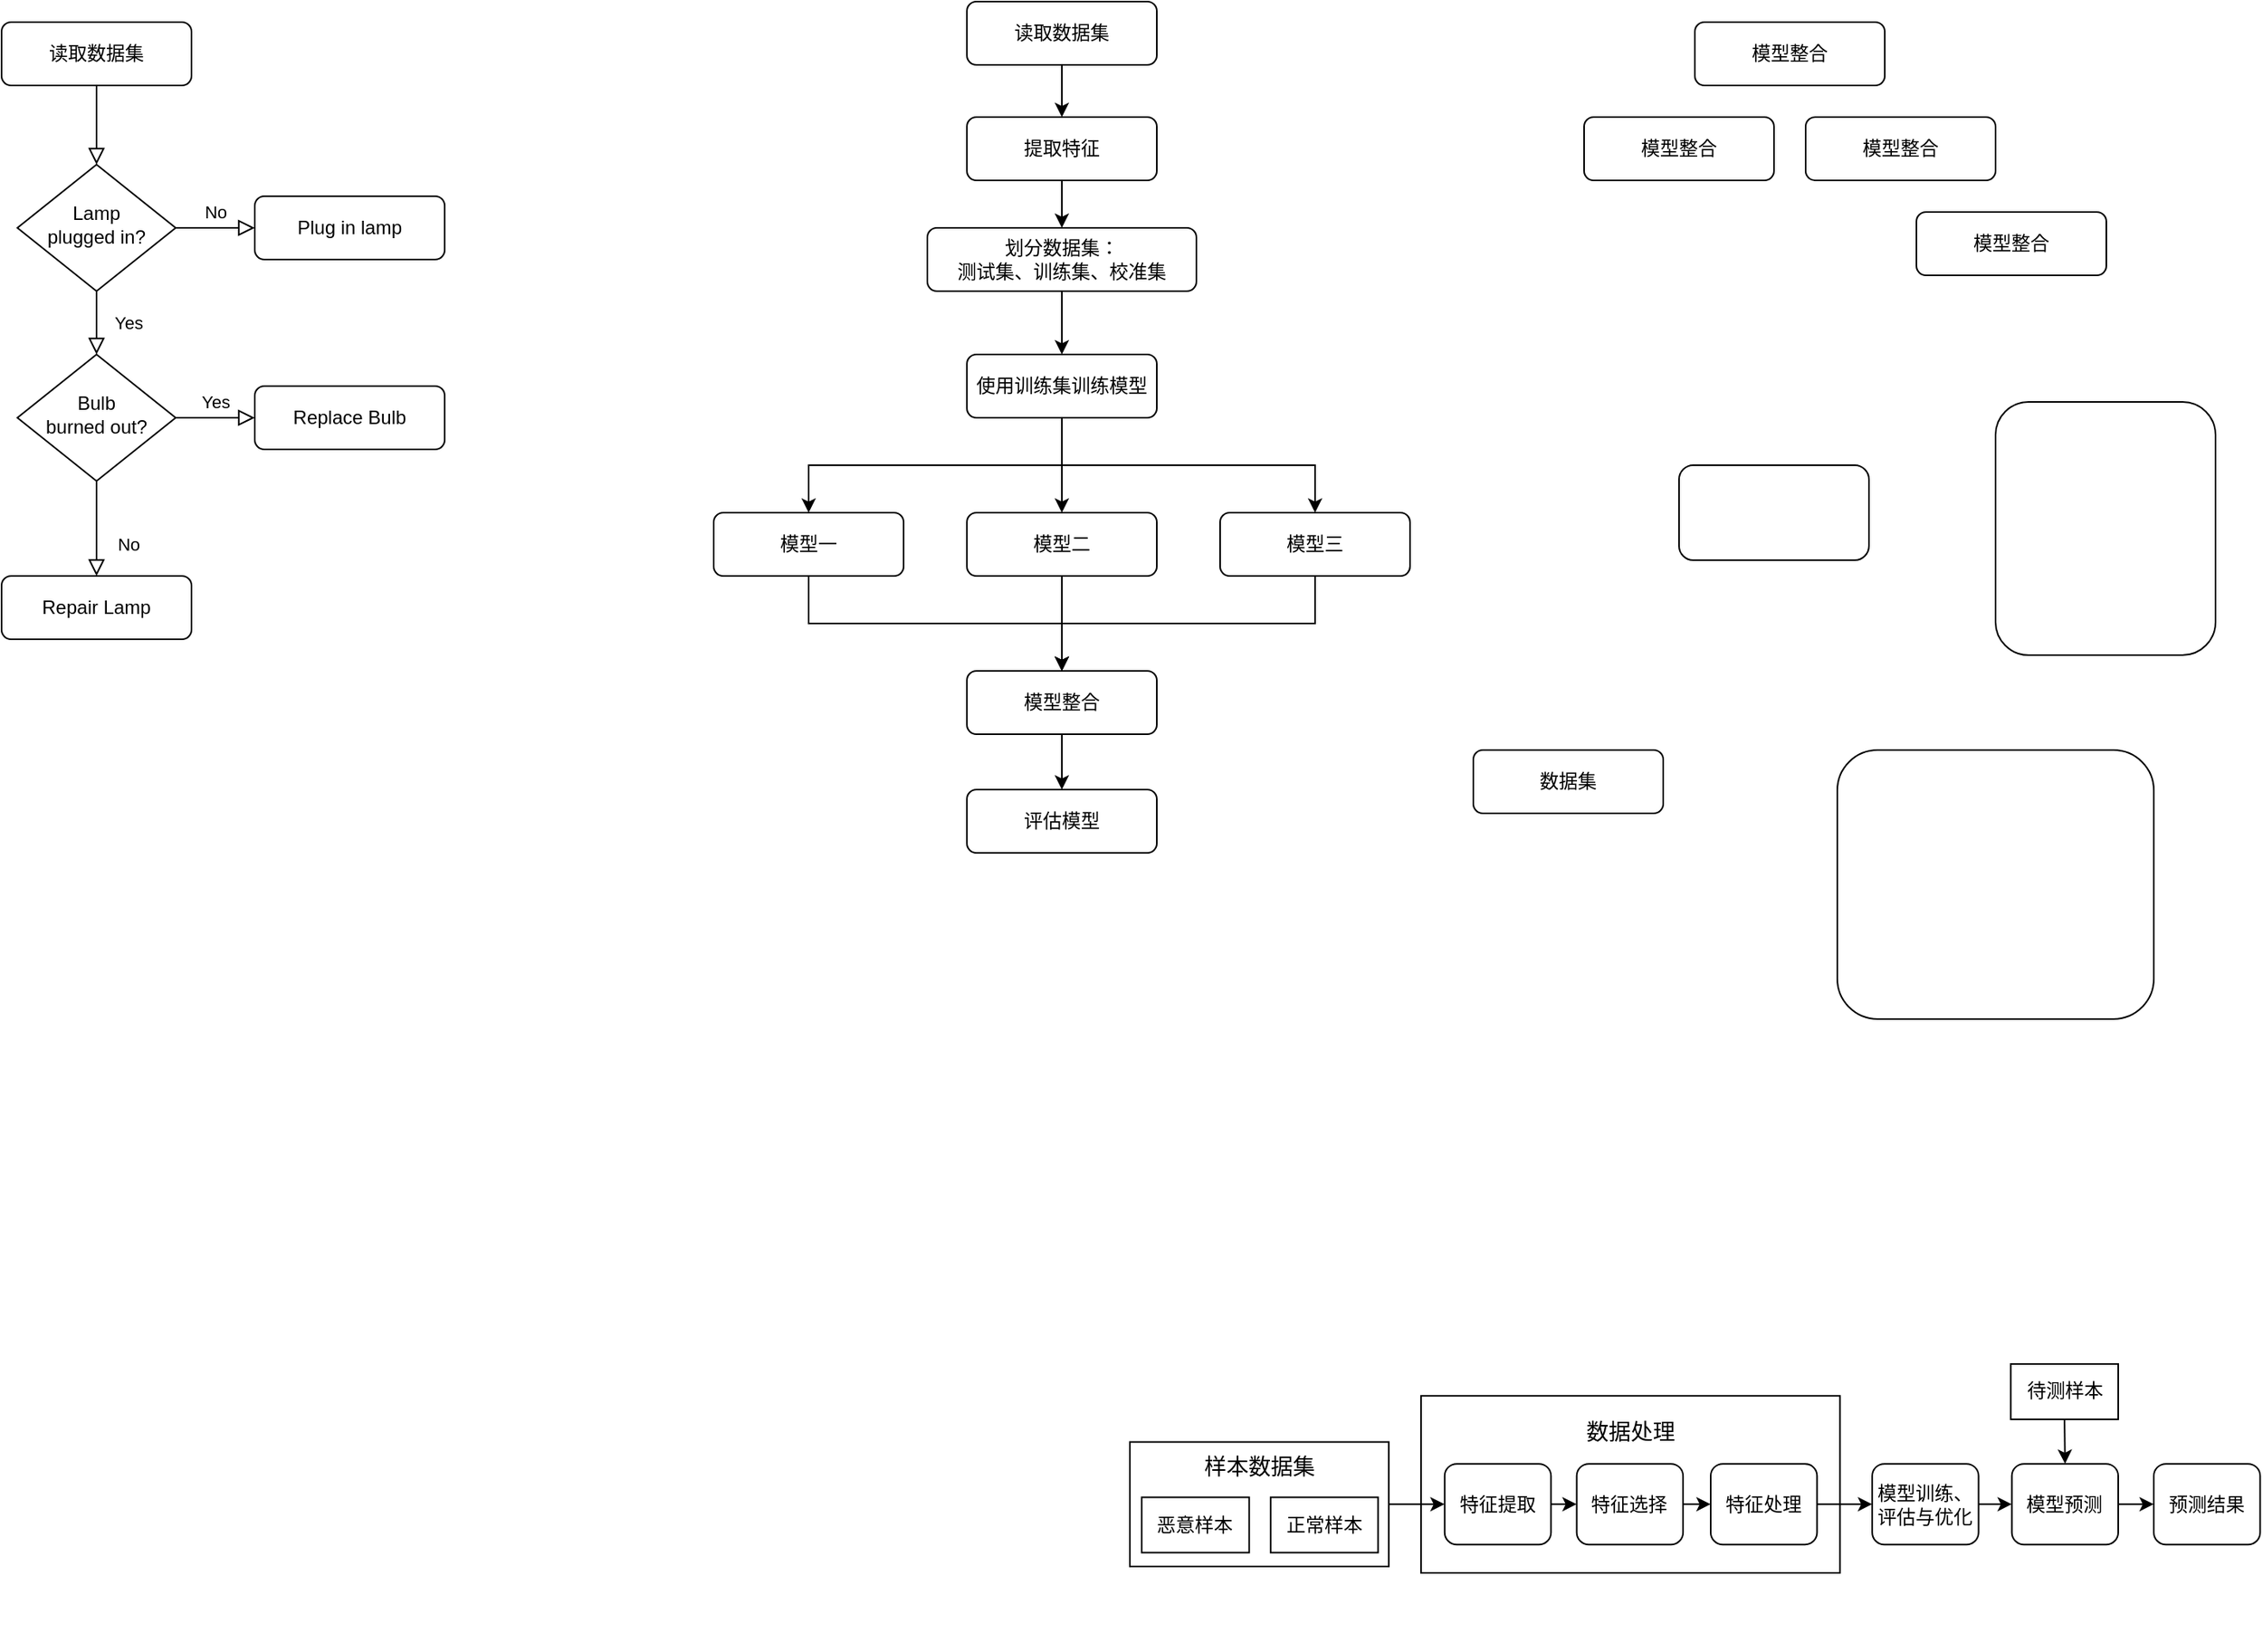 <mxfile version="24.2.7" type="github">
  <diagram id="C5RBs43oDa-KdzZeNtuy" name="Page-1">
    <mxGraphModel dx="1006" dy="679" grid="0" gridSize="10" guides="1" tooltips="1" connect="1" arrows="1" fold="1" page="1" pageScale="1" pageWidth="827" pageHeight="1169" math="0" shadow="0">
      <root>
        <mxCell id="WIyWlLk6GJQsqaUBKTNV-0" />
        <mxCell id="WIyWlLk6GJQsqaUBKTNV-1" parent="WIyWlLk6GJQsqaUBKTNV-0" />
        <mxCell id="WIyWlLk6GJQsqaUBKTNV-2" value="" style="rounded=0;html=1;jettySize=auto;orthogonalLoop=1;fontSize=11;endArrow=block;endFill=0;endSize=8;strokeWidth=1;shadow=0;labelBackgroundColor=none;edgeStyle=orthogonalEdgeStyle;" parent="WIyWlLk6GJQsqaUBKTNV-1" source="WIyWlLk6GJQsqaUBKTNV-3" target="WIyWlLk6GJQsqaUBKTNV-6" edge="1">
          <mxGeometry relative="1" as="geometry" />
        </mxCell>
        <mxCell id="WIyWlLk6GJQsqaUBKTNV-3" value="读取数据集" style="rounded=1;whiteSpace=wrap;html=1;fontSize=12;glass=0;strokeWidth=1;shadow=0;" parent="WIyWlLk6GJQsqaUBKTNV-1" vertex="1">
          <mxGeometry x="160" y="80" width="120" height="40" as="geometry" />
        </mxCell>
        <mxCell id="WIyWlLk6GJQsqaUBKTNV-4" value="Yes" style="rounded=0;html=1;jettySize=auto;orthogonalLoop=1;fontSize=11;endArrow=block;endFill=0;endSize=8;strokeWidth=1;shadow=0;labelBackgroundColor=none;edgeStyle=orthogonalEdgeStyle;" parent="WIyWlLk6GJQsqaUBKTNV-1" source="WIyWlLk6GJQsqaUBKTNV-6" target="WIyWlLk6GJQsqaUBKTNV-10" edge="1">
          <mxGeometry y="20" relative="1" as="geometry">
            <mxPoint as="offset" />
          </mxGeometry>
        </mxCell>
        <mxCell id="WIyWlLk6GJQsqaUBKTNV-5" value="No" style="edgeStyle=orthogonalEdgeStyle;rounded=0;html=1;jettySize=auto;orthogonalLoop=1;fontSize=11;endArrow=block;endFill=0;endSize=8;strokeWidth=1;shadow=0;labelBackgroundColor=none;" parent="WIyWlLk6GJQsqaUBKTNV-1" source="WIyWlLk6GJQsqaUBKTNV-6" target="WIyWlLk6GJQsqaUBKTNV-7" edge="1">
          <mxGeometry y="10" relative="1" as="geometry">
            <mxPoint as="offset" />
          </mxGeometry>
        </mxCell>
        <mxCell id="WIyWlLk6GJQsqaUBKTNV-6" value="Lamp&lt;br&gt;plugged in?" style="rhombus;whiteSpace=wrap;html=1;shadow=0;fontFamily=Helvetica;fontSize=12;align=center;strokeWidth=1;spacing=6;spacingTop=-4;" parent="WIyWlLk6GJQsqaUBKTNV-1" vertex="1">
          <mxGeometry x="170" y="170" width="100" height="80" as="geometry" />
        </mxCell>
        <mxCell id="WIyWlLk6GJQsqaUBKTNV-7" value="Plug in lamp" style="rounded=1;whiteSpace=wrap;html=1;fontSize=12;glass=0;strokeWidth=1;shadow=0;" parent="WIyWlLk6GJQsqaUBKTNV-1" vertex="1">
          <mxGeometry x="320" y="190" width="120" height="40" as="geometry" />
        </mxCell>
        <mxCell id="WIyWlLk6GJQsqaUBKTNV-8" value="No" style="rounded=0;html=1;jettySize=auto;orthogonalLoop=1;fontSize=11;endArrow=block;endFill=0;endSize=8;strokeWidth=1;shadow=0;labelBackgroundColor=none;edgeStyle=orthogonalEdgeStyle;" parent="WIyWlLk6GJQsqaUBKTNV-1" source="WIyWlLk6GJQsqaUBKTNV-10" target="WIyWlLk6GJQsqaUBKTNV-11" edge="1">
          <mxGeometry x="0.333" y="20" relative="1" as="geometry">
            <mxPoint as="offset" />
          </mxGeometry>
        </mxCell>
        <mxCell id="WIyWlLk6GJQsqaUBKTNV-9" value="Yes" style="edgeStyle=orthogonalEdgeStyle;rounded=0;html=1;jettySize=auto;orthogonalLoop=1;fontSize=11;endArrow=block;endFill=0;endSize=8;strokeWidth=1;shadow=0;labelBackgroundColor=none;" parent="WIyWlLk6GJQsqaUBKTNV-1" source="WIyWlLk6GJQsqaUBKTNV-10" target="WIyWlLk6GJQsqaUBKTNV-12" edge="1">
          <mxGeometry y="10" relative="1" as="geometry">
            <mxPoint as="offset" />
          </mxGeometry>
        </mxCell>
        <mxCell id="WIyWlLk6GJQsqaUBKTNV-10" value="Bulb&lt;br&gt;burned out?" style="rhombus;whiteSpace=wrap;html=1;shadow=0;fontFamily=Helvetica;fontSize=12;align=center;strokeWidth=1;spacing=6;spacingTop=-4;" parent="WIyWlLk6GJQsqaUBKTNV-1" vertex="1">
          <mxGeometry x="170" y="290" width="100" height="80" as="geometry" />
        </mxCell>
        <mxCell id="WIyWlLk6GJQsqaUBKTNV-11" value="Repair Lamp" style="rounded=1;whiteSpace=wrap;html=1;fontSize=12;glass=0;strokeWidth=1;shadow=0;" parent="WIyWlLk6GJQsqaUBKTNV-1" vertex="1">
          <mxGeometry x="160" y="430" width="120" height="40" as="geometry" />
        </mxCell>
        <mxCell id="WIyWlLk6GJQsqaUBKTNV-12" value="Replace Bulb" style="rounded=1;whiteSpace=wrap;html=1;fontSize=12;glass=0;strokeWidth=1;shadow=0;" parent="WIyWlLk6GJQsqaUBKTNV-1" vertex="1">
          <mxGeometry x="320" y="310" width="120" height="40" as="geometry" />
        </mxCell>
        <mxCell id="8GC-kGIvA9WPgPR1WxOR-9" style="edgeStyle=orthogonalEdgeStyle;rounded=0;orthogonalLoop=1;jettySize=auto;html=1;exitX=0.5;exitY=1;exitDx=0;exitDy=0;entryX=0.5;entryY=0;entryDx=0;entryDy=0;" parent="WIyWlLk6GJQsqaUBKTNV-1" source="8GC-kGIvA9WPgPR1WxOR-0" target="8GC-kGIvA9WPgPR1WxOR-5" edge="1">
          <mxGeometry relative="1" as="geometry" />
        </mxCell>
        <mxCell id="8GC-kGIvA9WPgPR1WxOR-0" value="读取数据集" style="rounded=1;whiteSpace=wrap;html=1;fontSize=12;glass=0;strokeWidth=1;shadow=0;" parent="WIyWlLk6GJQsqaUBKTNV-1" vertex="1">
          <mxGeometry x="770" y="67" width="120" height="40" as="geometry" />
        </mxCell>
        <mxCell id="8GC-kGIvA9WPgPR1WxOR-12" style="edgeStyle=orthogonalEdgeStyle;rounded=0;orthogonalLoop=1;jettySize=auto;html=1;exitX=0.5;exitY=1;exitDx=0;exitDy=0;entryX=0.5;entryY=0;entryDx=0;entryDy=0;" parent="WIyWlLk6GJQsqaUBKTNV-1" source="8GC-kGIvA9WPgPR1WxOR-1" target="8GC-kGIvA9WPgPR1WxOR-6" edge="1">
          <mxGeometry relative="1" as="geometry" />
        </mxCell>
        <mxCell id="8GC-kGIvA9WPgPR1WxOR-1" value="划分数据集：&lt;div&gt;测试集、训练集、校准集&lt;/div&gt;" style="rounded=1;whiteSpace=wrap;html=1;fontSize=12;glass=0;strokeWidth=1;shadow=0;" parent="WIyWlLk6GJQsqaUBKTNV-1" vertex="1">
          <mxGeometry x="745" y="210" width="170" height="40" as="geometry" />
        </mxCell>
        <mxCell id="8GC-kGIvA9WPgPR1WxOR-19" style="edgeStyle=orthogonalEdgeStyle;rounded=0;orthogonalLoop=1;jettySize=auto;html=1;exitX=0.5;exitY=1;exitDx=0;exitDy=0;entryX=0.5;entryY=0;entryDx=0;entryDy=0;" parent="WIyWlLk6GJQsqaUBKTNV-1" source="8GC-kGIvA9WPgPR1WxOR-2" target="8GC-kGIvA9WPgPR1WxOR-8" edge="1">
          <mxGeometry relative="1" as="geometry" />
        </mxCell>
        <mxCell id="8GC-kGIvA9WPgPR1WxOR-2" value="模型二" style="rounded=1;whiteSpace=wrap;html=1;fontSize=12;glass=0;strokeWidth=1;shadow=0;" parent="WIyWlLk6GJQsqaUBKTNV-1" vertex="1">
          <mxGeometry x="770" y="390" width="120" height="40" as="geometry" />
        </mxCell>
        <mxCell id="8GC-kGIvA9WPgPR1WxOR-16" style="edgeStyle=orthogonalEdgeStyle;rounded=0;orthogonalLoop=1;jettySize=auto;html=1;exitX=0.5;exitY=1;exitDx=0;exitDy=0;entryX=0.5;entryY=0;entryDx=0;entryDy=0;" parent="WIyWlLk6GJQsqaUBKTNV-1" source="8GC-kGIvA9WPgPR1WxOR-3" target="8GC-kGIvA9WPgPR1WxOR-8" edge="1">
          <mxGeometry relative="1" as="geometry" />
        </mxCell>
        <mxCell id="8GC-kGIvA9WPgPR1WxOR-3" value="模型一" style="rounded=1;whiteSpace=wrap;html=1;fontSize=12;glass=0;strokeWidth=1;shadow=0;" parent="WIyWlLk6GJQsqaUBKTNV-1" vertex="1">
          <mxGeometry x="610" y="390" width="120" height="40" as="geometry" />
        </mxCell>
        <mxCell id="8GC-kGIvA9WPgPR1WxOR-20" style="edgeStyle=orthogonalEdgeStyle;rounded=0;orthogonalLoop=1;jettySize=auto;html=1;exitX=0.5;exitY=1;exitDx=0;exitDy=0;entryX=0.5;entryY=0;entryDx=0;entryDy=0;" parent="WIyWlLk6GJQsqaUBKTNV-1" source="8GC-kGIvA9WPgPR1WxOR-4" target="8GC-kGIvA9WPgPR1WxOR-8" edge="1">
          <mxGeometry relative="1" as="geometry" />
        </mxCell>
        <mxCell id="8GC-kGIvA9WPgPR1WxOR-4" value="模型三" style="rounded=1;whiteSpace=wrap;html=1;fontSize=12;glass=0;strokeWidth=1;shadow=0;" parent="WIyWlLk6GJQsqaUBKTNV-1" vertex="1">
          <mxGeometry x="930" y="390" width="120" height="40" as="geometry" />
        </mxCell>
        <mxCell id="8GC-kGIvA9WPgPR1WxOR-11" style="edgeStyle=orthogonalEdgeStyle;rounded=0;orthogonalLoop=1;jettySize=auto;html=1;exitX=0.5;exitY=1;exitDx=0;exitDy=0;entryX=0.5;entryY=0;entryDx=0;entryDy=0;" parent="WIyWlLk6GJQsqaUBKTNV-1" source="8GC-kGIvA9WPgPR1WxOR-5" target="8GC-kGIvA9WPgPR1WxOR-1" edge="1">
          <mxGeometry relative="1" as="geometry" />
        </mxCell>
        <mxCell id="8GC-kGIvA9WPgPR1WxOR-5" value="提取特征" style="rounded=1;whiteSpace=wrap;html=1;fontSize=12;glass=0;strokeWidth=1;shadow=0;" parent="WIyWlLk6GJQsqaUBKTNV-1" vertex="1">
          <mxGeometry x="770" y="140" width="120" height="40" as="geometry" />
        </mxCell>
        <mxCell id="8GC-kGIvA9WPgPR1WxOR-13" style="edgeStyle=orthogonalEdgeStyle;rounded=0;orthogonalLoop=1;jettySize=auto;html=1;exitX=0.5;exitY=1;exitDx=0;exitDy=0;entryX=0.5;entryY=0;entryDx=0;entryDy=0;" parent="WIyWlLk6GJQsqaUBKTNV-1" source="8GC-kGIvA9WPgPR1WxOR-6" target="8GC-kGIvA9WPgPR1WxOR-2" edge="1">
          <mxGeometry relative="1" as="geometry" />
        </mxCell>
        <mxCell id="8GC-kGIvA9WPgPR1WxOR-14" style="edgeStyle=orthogonalEdgeStyle;rounded=0;orthogonalLoop=1;jettySize=auto;html=1;exitX=0.5;exitY=1;exitDx=0;exitDy=0;" parent="WIyWlLk6GJQsqaUBKTNV-1" source="8GC-kGIvA9WPgPR1WxOR-6" target="8GC-kGIvA9WPgPR1WxOR-3" edge="1">
          <mxGeometry relative="1" as="geometry" />
        </mxCell>
        <mxCell id="8GC-kGIvA9WPgPR1WxOR-15" style="edgeStyle=orthogonalEdgeStyle;rounded=0;orthogonalLoop=1;jettySize=auto;html=1;exitX=0.5;exitY=1;exitDx=0;exitDy=0;" parent="WIyWlLk6GJQsqaUBKTNV-1" source="8GC-kGIvA9WPgPR1WxOR-6" target="8GC-kGIvA9WPgPR1WxOR-4" edge="1">
          <mxGeometry relative="1" as="geometry" />
        </mxCell>
        <mxCell id="8GC-kGIvA9WPgPR1WxOR-6" value="使用训练集训练模型" style="rounded=1;whiteSpace=wrap;html=1;fontSize=12;glass=0;strokeWidth=1;shadow=0;" parent="WIyWlLk6GJQsqaUBKTNV-1" vertex="1">
          <mxGeometry x="770" y="290" width="120" height="40" as="geometry" />
        </mxCell>
        <mxCell id="8GC-kGIvA9WPgPR1WxOR-30" style="edgeStyle=orthogonalEdgeStyle;rounded=0;orthogonalLoop=1;jettySize=auto;html=1;exitX=0.5;exitY=1;exitDx=0;exitDy=0;entryX=0.5;entryY=0;entryDx=0;entryDy=0;" parent="WIyWlLk6GJQsqaUBKTNV-1" source="8GC-kGIvA9WPgPR1WxOR-8" target="8GC-kGIvA9WPgPR1WxOR-24" edge="1">
          <mxGeometry relative="1" as="geometry" />
        </mxCell>
        <mxCell id="8GC-kGIvA9WPgPR1WxOR-8" value="模型整合" style="rounded=1;whiteSpace=wrap;html=1;fontSize=12;glass=0;strokeWidth=1;shadow=0;" parent="WIyWlLk6GJQsqaUBKTNV-1" vertex="1">
          <mxGeometry x="770" y="490" width="120" height="40" as="geometry" />
        </mxCell>
        <mxCell id="8GC-kGIvA9WPgPR1WxOR-22" value="模型整合" style="rounded=1;whiteSpace=wrap;html=1;fontSize=12;glass=0;strokeWidth=1;shadow=0;" parent="WIyWlLk6GJQsqaUBKTNV-1" vertex="1">
          <mxGeometry x="1300" y="140" width="120" height="40" as="geometry" />
        </mxCell>
        <mxCell id="8GC-kGIvA9WPgPR1WxOR-23" value="模型整合" style="rounded=1;whiteSpace=wrap;html=1;fontSize=12;glass=0;strokeWidth=1;shadow=0;" parent="WIyWlLk6GJQsqaUBKTNV-1" vertex="1">
          <mxGeometry x="1160" y="140" width="120" height="40" as="geometry" />
        </mxCell>
        <mxCell id="8GC-kGIvA9WPgPR1WxOR-24" value="评估模型" style="rounded=1;whiteSpace=wrap;html=1;fontSize=12;glass=0;strokeWidth=1;shadow=0;" parent="WIyWlLk6GJQsqaUBKTNV-1" vertex="1">
          <mxGeometry x="770" y="565" width="120" height="40" as="geometry" />
        </mxCell>
        <mxCell id="8GC-kGIvA9WPgPR1WxOR-25" value="模型整合" style="rounded=1;whiteSpace=wrap;html=1;fontSize=12;glass=0;strokeWidth=1;shadow=0;" parent="WIyWlLk6GJQsqaUBKTNV-1" vertex="1">
          <mxGeometry x="1370" y="200" width="120" height="40" as="geometry" />
        </mxCell>
        <mxCell id="8GC-kGIvA9WPgPR1WxOR-26" value="" style="rounded=1;whiteSpace=wrap;html=1;fontSize=12;glass=0;strokeWidth=1;shadow=0;" parent="WIyWlLk6GJQsqaUBKTNV-1" vertex="1">
          <mxGeometry x="1320" y="540" width="200" height="170" as="geometry" />
        </mxCell>
        <mxCell id="8GC-kGIvA9WPgPR1WxOR-27" value="模型整合" style="rounded=1;whiteSpace=wrap;html=1;fontSize=12;glass=0;strokeWidth=1;shadow=0;" parent="WIyWlLk6GJQsqaUBKTNV-1" vertex="1">
          <mxGeometry x="1230" y="80" width="120" height="40" as="geometry" />
        </mxCell>
        <mxCell id="tyrc3t4Stt8ApQShsR9g-0" value="" style="rounded=1;whiteSpace=wrap;html=1;" parent="WIyWlLk6GJQsqaUBKTNV-1" vertex="1">
          <mxGeometry x="1420" y="320" width="139" height="160" as="geometry" />
        </mxCell>
        <mxCell id="tyrc3t4Stt8ApQShsR9g-1" style="edgeStyle=orthogonalEdgeStyle;rounded=0;orthogonalLoop=1;jettySize=auto;html=1;exitX=0.5;exitY=1;exitDx=0;exitDy=0;" parent="WIyWlLk6GJQsqaUBKTNV-1" source="tyrc3t4Stt8ApQShsR9g-0" target="tyrc3t4Stt8ApQShsR9g-0" edge="1">
          <mxGeometry relative="1" as="geometry" />
        </mxCell>
        <mxCell id="tyrc3t4Stt8ApQShsR9g-2" value="" style="rounded=1;whiteSpace=wrap;html=1;" parent="WIyWlLk6GJQsqaUBKTNV-1" vertex="1">
          <mxGeometry x="1220" y="360" width="120" height="60" as="geometry" />
        </mxCell>
        <mxCell id="tyrc3t4Stt8ApQShsR9g-3" value="数据集" style="rounded=1;whiteSpace=wrap;html=1;fontSize=12;glass=0;strokeWidth=1;shadow=0;" parent="WIyWlLk6GJQsqaUBKTNV-1" vertex="1">
          <mxGeometry x="1090" y="540" width="120" height="40" as="geometry" />
        </mxCell>
        <mxCell id="RTjHiq2hJpGLxrnHXWA8-3" value="" style="group" vertex="1" connectable="0" parent="WIyWlLk6GJQsqaUBKTNV-1">
          <mxGeometry x="873" y="928.0" width="714.2" height="142.0" as="geometry" />
        </mxCell>
        <mxCell id="tyrc3t4Stt8ApQShsR9g-14" value="" style="group" parent="RTjHiq2hJpGLxrnHXWA8-3" vertex="1" connectable="0">
          <mxGeometry y="49.28" width="163.59" height="78.66" as="geometry" />
        </mxCell>
        <mxCell id="tyrc3t4Stt8ApQShsR9g-6" value="&lt;div&gt;&lt;br&gt;&lt;/div&gt;&lt;div&gt;&lt;br&gt;&lt;/div&gt;&lt;div&gt;&lt;br&gt;&lt;/div&gt;&lt;div&gt;&lt;font style=&quot;font-size: 14px;&quot;&gt;样本数据集&lt;/font&gt;&lt;/div&gt;&lt;div&gt;&lt;font size=&quot;3&quot;&gt;&lt;br&gt;&lt;/font&gt;&lt;/div&gt;&lt;div&gt;&lt;font size=&quot;3&quot;&gt;&lt;br&gt;&lt;/font&gt;&lt;/div&gt;&lt;div&gt;&lt;font size=&quot;3&quot;&gt;&lt;br&gt;&lt;/font&gt;&lt;/div&gt;&lt;div&gt;&lt;font size=&quot;3&quot;&gt;&lt;br&gt;&lt;/font&gt;&lt;/div&gt;&lt;div&gt;&lt;br&gt;&lt;/div&gt;" style="rounded=0;whiteSpace=wrap;html=1;" parent="tyrc3t4Stt8ApQShsR9g-14" vertex="1">
          <mxGeometry width="163.59" height="78.66" as="geometry" />
        </mxCell>
        <mxCell id="tyrc3t4Stt8ApQShsR9g-7" value="恶意样本" style="rounded=0;whiteSpace=wrap;html=1;" parent="tyrc3t4Stt8ApQShsR9g-14" vertex="1">
          <mxGeometry x="7.467" y="34.96" width="67.88" height="34.96" as="geometry" />
        </mxCell>
        <mxCell id="tyrc3t4Stt8ApQShsR9g-9" value="正常样本" style="rounded=0;whiteSpace=wrap;html=1;" parent="tyrc3t4Stt8ApQShsR9g-14" vertex="1">
          <mxGeometry x="88.922" y="34.96" width="67.88" height="34.96" as="geometry" />
        </mxCell>
        <mxCell id="tyrc3t4Stt8ApQShsR9g-26" style="edgeStyle=orthogonalEdgeStyle;rounded=0;orthogonalLoop=1;jettySize=auto;html=1;exitX=1;exitY=0.5;exitDx=0;exitDy=0;entryX=0;entryY=0.5;entryDx=0;entryDy=0;" parent="RTjHiq2hJpGLxrnHXWA8-3" source="tyrc3t4Stt8ApQShsR9g-22" target="tyrc3t4Stt8ApQShsR9g-24" edge="1">
          <mxGeometry relative="1" as="geometry" />
        </mxCell>
        <mxCell id="tyrc3t4Stt8ApQShsR9g-22" value="模型训练、评估与优化" style="rounded=1;whiteSpace=wrap;html=1;" parent="RTjHiq2hJpGLxrnHXWA8-3" vertex="1">
          <mxGeometry x="469.06" y="63.071" width="67.203" height="51.071" as="geometry" />
        </mxCell>
        <mxCell id="RTjHiq2hJpGLxrnHXWA8-2" style="edgeStyle=orthogonalEdgeStyle;rounded=0;orthogonalLoop=1;jettySize=auto;html=1;exitX=1;exitY=0.5;exitDx=0;exitDy=0;entryX=0;entryY=0.5;entryDx=0;entryDy=0;" edge="1" parent="RTjHiq2hJpGLxrnHXWA8-3" source="tyrc3t4Stt8ApQShsR9g-24" target="tyrc3t4Stt8ApQShsR9g-28">
          <mxGeometry relative="1" as="geometry" />
        </mxCell>
        <mxCell id="tyrc3t4Stt8ApQShsR9g-24" value="模型预测" style="rounded=1;whiteSpace=wrap;html=1;" parent="RTjHiq2hJpGLxrnHXWA8-3" vertex="1">
          <mxGeometry x="557.306" y="63.071" width="67.203" height="51.071" as="geometry" />
        </mxCell>
        <mxCell id="tyrc3t4Stt8ApQShsR9g-28" value="预测结果" style="rounded=1;whiteSpace=wrap;html=1;" parent="RTjHiq2hJpGLxrnHXWA8-3" vertex="1">
          <mxGeometry x="646.997" y="63.071" width="67.203" height="51.071" as="geometry" />
        </mxCell>
        <mxCell id="tyrc3t4Stt8ApQShsR9g-31" value="" style="group" parent="RTjHiq2hJpGLxrnHXWA8-3" vertex="1" connectable="0">
          <mxGeometry x="183.958" y="12.0" width="264.74" height="130" as="geometry" />
        </mxCell>
        <mxCell id="tyrc3t4Stt8ApQShsR9g-11" value="&lt;div&gt;&lt;br&gt;&lt;/div&gt;&lt;div&gt;&lt;br&gt;&lt;/div&gt;&lt;div&gt;&lt;span style=&quot;font-size: 14px; background-color: initial;&quot;&gt;&lt;br&gt;&lt;/span&gt;&lt;/div&gt;&lt;div&gt;&lt;span style=&quot;font-size: 14px; background-color: initial;&quot;&gt;&lt;br&gt;&lt;/span&gt;&lt;/div&gt;&lt;div&gt;&lt;span style=&quot;font-size: 14px; background-color: initial;&quot;&gt;数据处理&lt;/span&gt;&lt;br&gt;&lt;/div&gt;&lt;div&gt;&lt;font size=&quot;3&quot;&gt;&lt;br&gt;&lt;/font&gt;&lt;/div&gt;&lt;div&gt;&lt;font size=&quot;3&quot;&gt;&lt;br&gt;&lt;/font&gt;&lt;/div&gt;&lt;div&gt;&lt;font size=&quot;3&quot;&gt;&lt;br&gt;&lt;/font&gt;&lt;/div&gt;&lt;div&gt;&lt;font size=&quot;3&quot;&gt;&lt;br&gt;&lt;/font&gt;&lt;/div&gt;&lt;div&gt;&lt;font size=&quot;3&quot;&gt;&lt;br&gt;&lt;/font&gt;&lt;/div&gt;&lt;div&gt;&lt;font size=&quot;3&quot;&gt;&lt;br&gt;&lt;/font&gt;&lt;/div&gt;&lt;div&gt;&lt;br&gt;&lt;/div&gt;" style="rounded=0;whiteSpace=wrap;html=1;" parent="tyrc3t4Stt8ApQShsR9g-31" vertex="1">
          <mxGeometry y="8.13" width="264.74" height="111.88" as="geometry" />
        </mxCell>
        <mxCell id="tyrc3t4Stt8ApQShsR9g-20" style="edgeStyle=orthogonalEdgeStyle;rounded=0;orthogonalLoop=1;jettySize=auto;html=1;exitX=1;exitY=0.5;exitDx=0;exitDy=0;entryX=0;entryY=0.5;entryDx=0;entryDy=0;" parent="tyrc3t4Stt8ApQShsR9g-31" source="tyrc3t4Stt8ApQShsR9g-12" target="tyrc3t4Stt8ApQShsR9g-15" edge="1">
          <mxGeometry relative="1" as="geometry" />
        </mxCell>
        <mxCell id="tyrc3t4Stt8ApQShsR9g-12" value="特征提取" style="rounded=1;whiteSpace=wrap;html=1;" parent="tyrc3t4Stt8ApQShsR9g-31" vertex="1">
          <mxGeometry x="14.934" y="51.071" width="67.203" height="51.071" as="geometry" />
        </mxCell>
        <mxCell id="tyrc3t4Stt8ApQShsR9g-21" style="edgeStyle=orthogonalEdgeStyle;rounded=0;orthogonalLoop=1;jettySize=auto;html=1;exitX=1;exitY=0.5;exitDx=0;exitDy=0;entryX=0;entryY=0.5;entryDx=0;entryDy=0;" parent="tyrc3t4Stt8ApQShsR9g-31" source="tyrc3t4Stt8ApQShsR9g-15" target="tyrc3t4Stt8ApQShsR9g-17" edge="1">
          <mxGeometry relative="1" as="geometry" />
        </mxCell>
        <mxCell id="tyrc3t4Stt8ApQShsR9g-15" value="特征选择" style="rounded=1;whiteSpace=wrap;html=1;" parent="tyrc3t4Stt8ApQShsR9g-31" vertex="1">
          <mxGeometry x="98.373" y="51.071" width="67.203" height="51.071" as="geometry" />
        </mxCell>
        <mxCell id="tyrc3t4Stt8ApQShsR9g-17" value="特征处理" style="rounded=1;whiteSpace=wrap;html=1;" parent="tyrc3t4Stt8ApQShsR9g-31" vertex="1">
          <mxGeometry x="183.041" y="51.071" width="67.203" height="51.071" as="geometry" />
        </mxCell>
        <mxCell id="tyrc3t4Stt8ApQShsR9g-33" style="edgeStyle=orthogonalEdgeStyle;rounded=0;orthogonalLoop=1;jettySize=auto;html=1;exitX=1;exitY=0.5;exitDx=0;exitDy=0;entryX=0;entryY=0.5;entryDx=0;entryDy=0;" parent="RTjHiq2hJpGLxrnHXWA8-3" source="tyrc3t4Stt8ApQShsR9g-17" target="tyrc3t4Stt8ApQShsR9g-22" edge="1">
          <mxGeometry relative="1" as="geometry" />
        </mxCell>
        <mxCell id="NTb9POERft8SfO0t2J7f-2" style="edgeStyle=orthogonalEdgeStyle;rounded=0;orthogonalLoop=1;jettySize=auto;html=1;exitX=1;exitY=0.5;exitDx=0;exitDy=0;entryX=0;entryY=0.5;entryDx=0;entryDy=0;" parent="RTjHiq2hJpGLxrnHXWA8-3" source="tyrc3t4Stt8ApQShsR9g-6" target="tyrc3t4Stt8ApQShsR9g-12" edge="1">
          <mxGeometry relative="1" as="geometry" />
        </mxCell>
        <mxCell id="RTjHiq2hJpGLxrnHXWA8-1" style="edgeStyle=orthogonalEdgeStyle;rounded=0;orthogonalLoop=1;jettySize=auto;html=1;exitX=0.5;exitY=1;exitDx=0;exitDy=0;entryX=0.5;entryY=0;entryDx=0;entryDy=0;" edge="1" parent="RTjHiq2hJpGLxrnHXWA8-3" source="RTjHiq2hJpGLxrnHXWA8-0" target="tyrc3t4Stt8ApQShsR9g-24">
          <mxGeometry relative="1" as="geometry" />
        </mxCell>
        <mxCell id="RTjHiq2hJpGLxrnHXWA8-0" value="待测样本" style="rounded=0;whiteSpace=wrap;html=1;" vertex="1" parent="RTjHiq2hJpGLxrnHXWA8-3">
          <mxGeometry x="556.632" width="67.88" height="34.96" as="geometry" />
        </mxCell>
      </root>
    </mxGraphModel>
  </diagram>
</mxfile>
